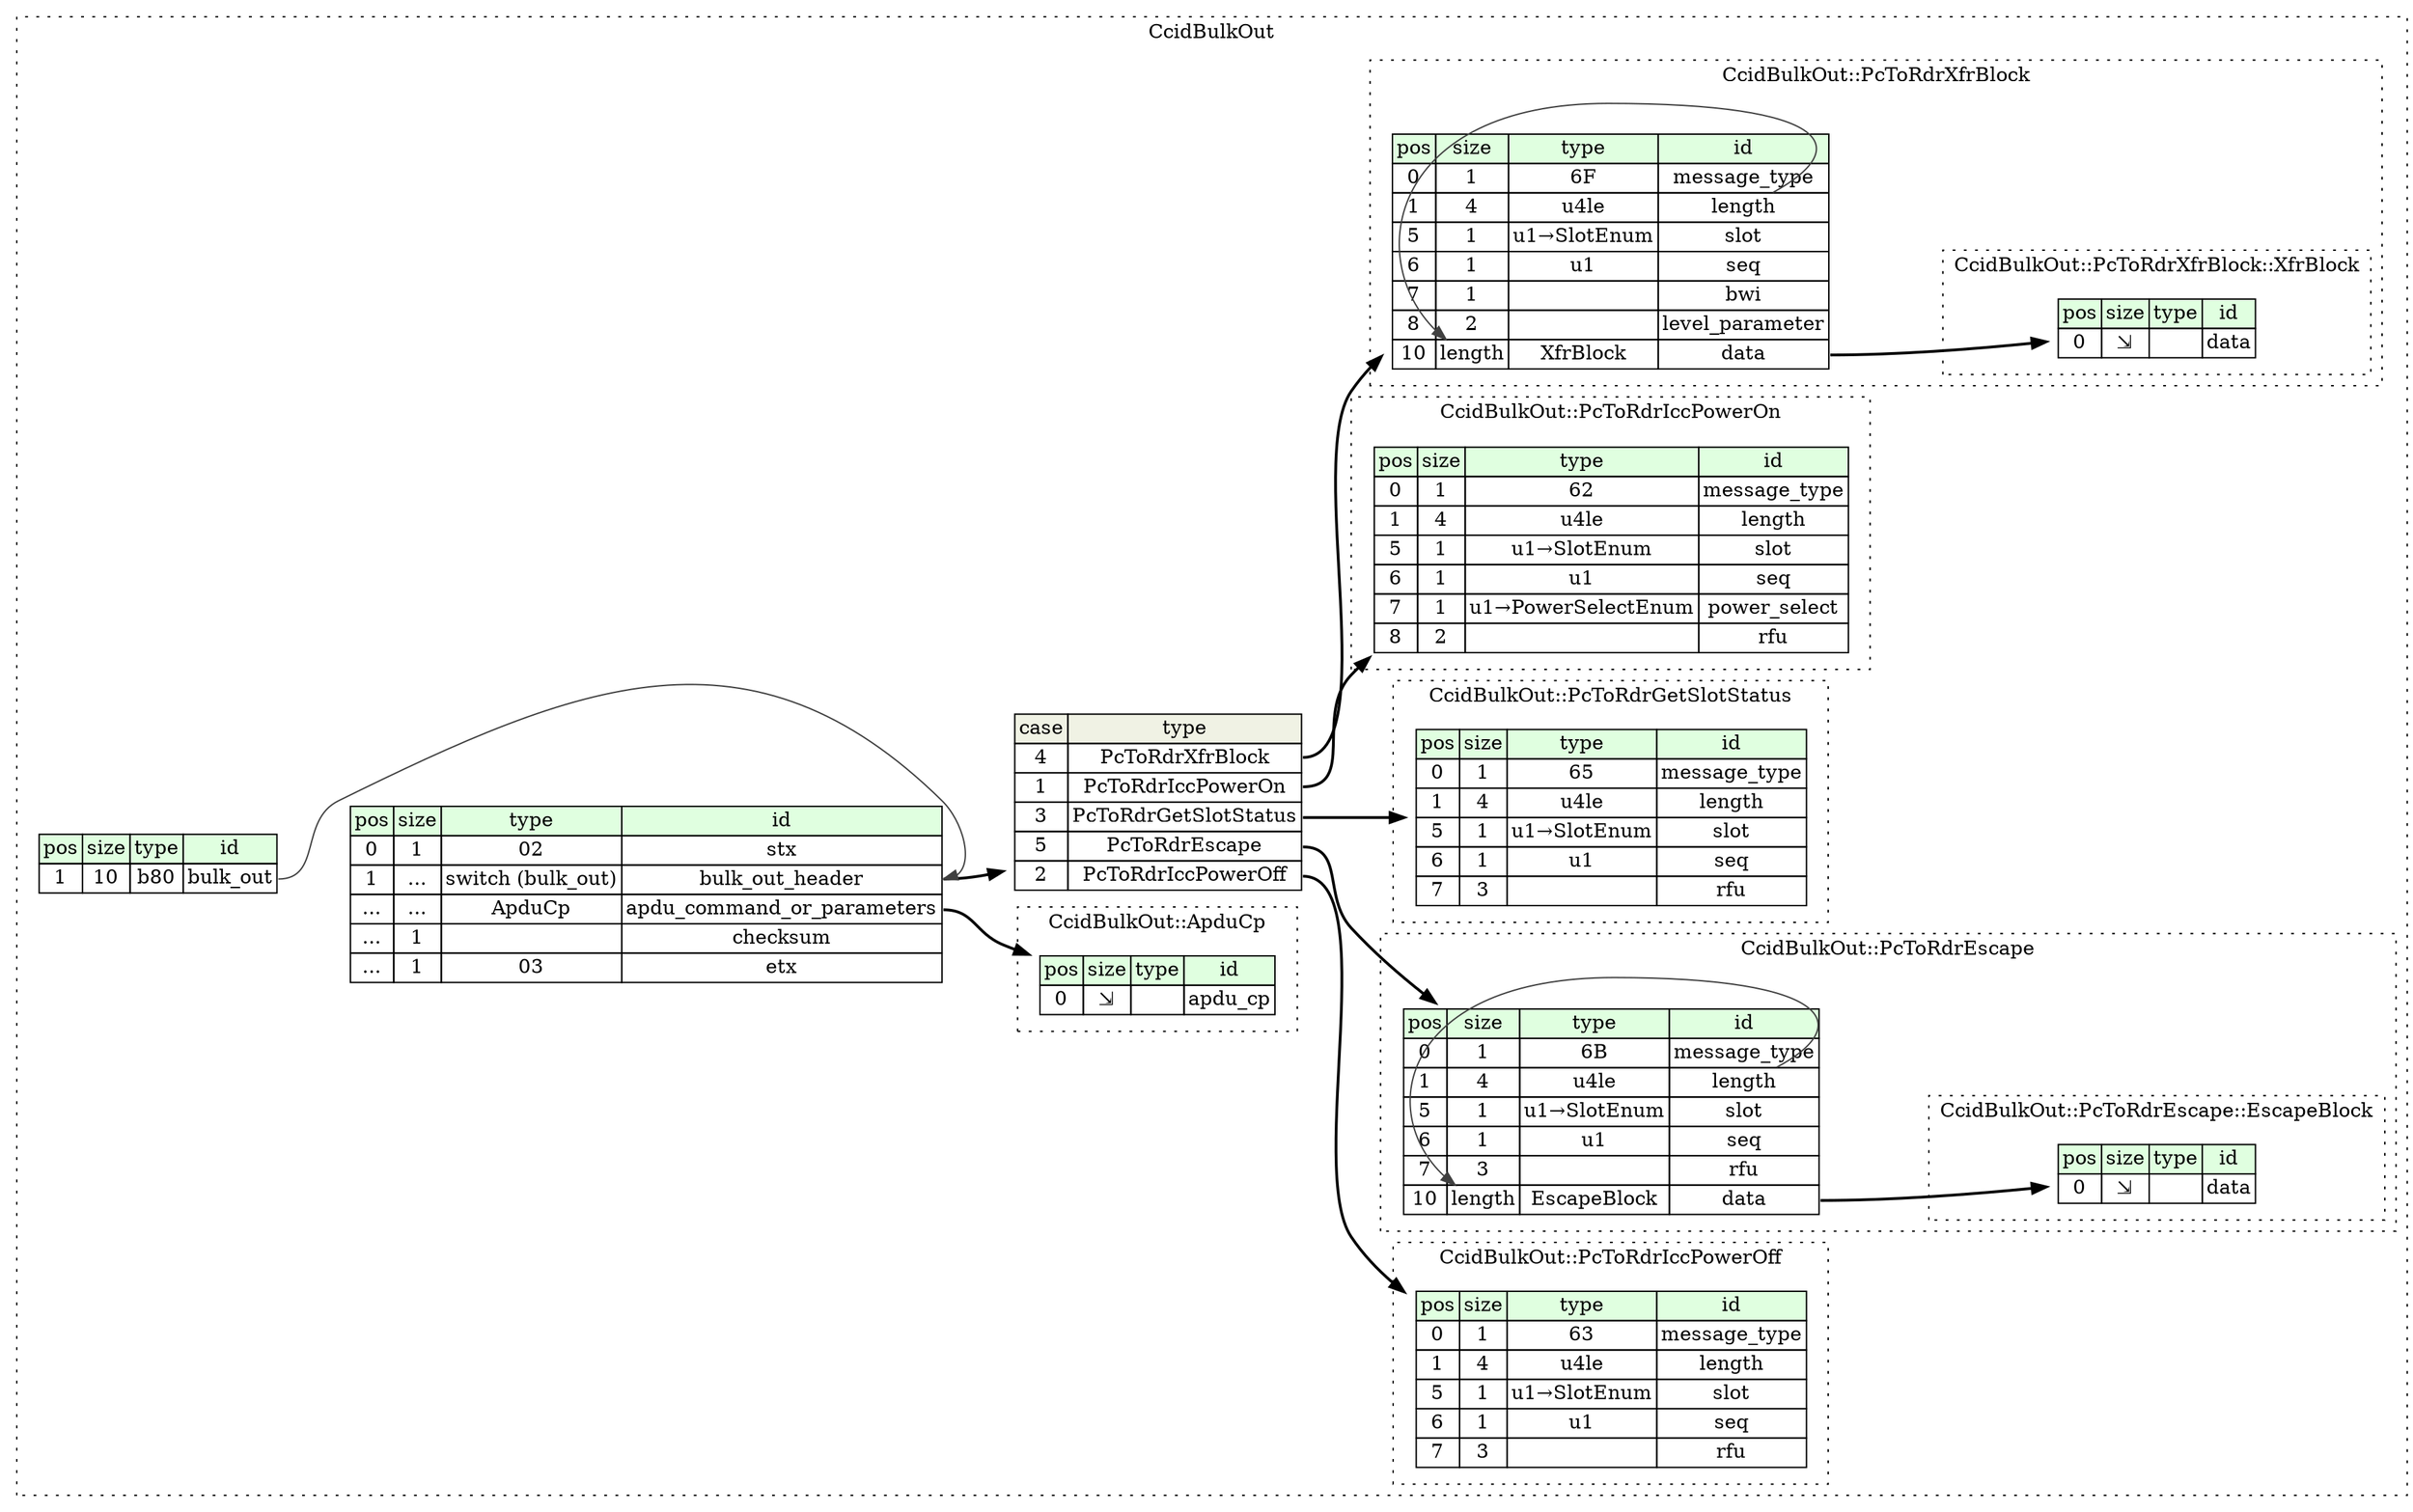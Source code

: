 digraph {
	rankdir=LR;
	node [shape=plaintext];
	subgraph cluster__ccid_bulk_out {
		label="CcidBulkOut";
		graph[style=dotted];

		ccid_bulk_out__seq [label=<<TABLE BORDER="0" CELLBORDER="1" CELLSPACING="0">
			<TR><TD BGCOLOR="#E0FFE0">pos</TD><TD BGCOLOR="#E0FFE0">size</TD><TD BGCOLOR="#E0FFE0">type</TD><TD BGCOLOR="#E0FFE0">id</TD></TR>
			<TR><TD PORT="stx_pos">0</TD><TD PORT="stx_size">1</TD><TD>02</TD><TD PORT="stx_type">stx</TD></TR>
			<TR><TD PORT="bulk_out_header_pos">1</TD><TD PORT="bulk_out_header_size">...</TD><TD>switch (bulk_out)</TD><TD PORT="bulk_out_header_type">bulk_out_header</TD></TR>
			<TR><TD PORT="apdu_command_or_parameters_pos">...</TD><TD PORT="apdu_command_or_parameters_size">...</TD><TD>ApduCp</TD><TD PORT="apdu_command_or_parameters_type">apdu_command_or_parameters</TD></TR>
			<TR><TD PORT="checksum_pos">...</TD><TD PORT="checksum_size">1</TD><TD></TD><TD PORT="checksum_type">checksum</TD></TR>
			<TR><TD PORT="etx_pos">...</TD><TD PORT="etx_size">1</TD><TD>03</TD><TD PORT="etx_type">etx</TD></TR>
		</TABLE>>];
		ccid_bulk_out__inst__bulk_out [label=<<TABLE BORDER="0" CELLBORDER="1" CELLSPACING="0">
			<TR><TD BGCOLOR="#E0FFE0">pos</TD><TD BGCOLOR="#E0FFE0">size</TD><TD BGCOLOR="#E0FFE0">type</TD><TD BGCOLOR="#E0FFE0">id</TD></TR>
			<TR><TD PORT="bulk_out_pos">1</TD><TD PORT="bulk_out_size">10</TD><TD>b80</TD><TD PORT="bulk_out_type">bulk_out</TD></TR>
		</TABLE>>];
ccid_bulk_out__seq_bulk_out_header_switch [label=<<TABLE BORDER="0" CELLBORDER="1" CELLSPACING="0">
	<TR><TD BGCOLOR="#F0F2E4">case</TD><TD BGCOLOR="#F0F2E4">type</TD></TR>
	<TR><TD>4</TD><TD PORT="case0">PcToRdrXfrBlock</TD></TR>
	<TR><TD>1</TD><TD PORT="case1">PcToRdrIccPowerOn</TD></TR>
	<TR><TD>3</TD><TD PORT="case2">PcToRdrGetSlotStatus</TD></TR>
	<TR><TD>5</TD><TD PORT="case3">PcToRdrEscape</TD></TR>
	<TR><TD>2</TD><TD PORT="case4">PcToRdrIccPowerOff</TD></TR>
</TABLE>>];
		subgraph cluster__pc_to_rdr_escape {
			label="CcidBulkOut::PcToRdrEscape";
			graph[style=dotted];

			pc_to_rdr_escape__seq [label=<<TABLE BORDER="0" CELLBORDER="1" CELLSPACING="0">
				<TR><TD BGCOLOR="#E0FFE0">pos</TD><TD BGCOLOR="#E0FFE0">size</TD><TD BGCOLOR="#E0FFE0">type</TD><TD BGCOLOR="#E0FFE0">id</TD></TR>
				<TR><TD PORT="message_type_pos">0</TD><TD PORT="message_type_size">1</TD><TD>6B</TD><TD PORT="message_type_type">message_type</TD></TR>
				<TR><TD PORT="length_pos">1</TD><TD PORT="length_size">4</TD><TD>u4le</TD><TD PORT="length_type">length</TD></TR>
				<TR><TD PORT="slot_pos">5</TD><TD PORT="slot_size">1</TD><TD>u1→SlotEnum</TD><TD PORT="slot_type">slot</TD></TR>
				<TR><TD PORT="seq_pos">6</TD><TD PORT="seq_size">1</TD><TD>u1</TD><TD PORT="seq_type">seq</TD></TR>
				<TR><TD PORT="rfu_pos">7</TD><TD PORT="rfu_size">3</TD><TD></TD><TD PORT="rfu_type">rfu</TD></TR>
				<TR><TD PORT="data_pos">10</TD><TD PORT="data_size">length</TD><TD>EscapeBlock</TD><TD PORT="data_type">data</TD></TR>
			</TABLE>>];
			subgraph cluster__escape_block {
				label="CcidBulkOut::PcToRdrEscape::EscapeBlock";
				graph[style=dotted];

				escape_block__seq [label=<<TABLE BORDER="0" CELLBORDER="1" CELLSPACING="0">
					<TR><TD BGCOLOR="#E0FFE0">pos</TD><TD BGCOLOR="#E0FFE0">size</TD><TD BGCOLOR="#E0FFE0">type</TD><TD BGCOLOR="#E0FFE0">id</TD></TR>
					<TR><TD PORT="data_pos">0</TD><TD PORT="data_size">⇲</TD><TD></TD><TD PORT="data_type">data</TD></TR>
				</TABLE>>];
			}
		}
		subgraph cluster__pc_to_rdr_icc_power_off {
			label="CcidBulkOut::PcToRdrIccPowerOff";
			graph[style=dotted];

			pc_to_rdr_icc_power_off__seq [label=<<TABLE BORDER="0" CELLBORDER="1" CELLSPACING="0">
				<TR><TD BGCOLOR="#E0FFE0">pos</TD><TD BGCOLOR="#E0FFE0">size</TD><TD BGCOLOR="#E0FFE0">type</TD><TD BGCOLOR="#E0FFE0">id</TD></TR>
				<TR><TD PORT="message_type_pos">0</TD><TD PORT="message_type_size">1</TD><TD>63</TD><TD PORT="message_type_type">message_type</TD></TR>
				<TR><TD PORT="length_pos">1</TD><TD PORT="length_size">4</TD><TD>u4le</TD><TD PORT="length_type">length</TD></TR>
				<TR><TD PORT="slot_pos">5</TD><TD PORT="slot_size">1</TD><TD>u1→SlotEnum</TD><TD PORT="slot_type">slot</TD></TR>
				<TR><TD PORT="seq_pos">6</TD><TD PORT="seq_size">1</TD><TD>u1</TD><TD PORT="seq_type">seq</TD></TR>
				<TR><TD PORT="rfu_pos">7</TD><TD PORT="rfu_size">3</TD><TD></TD><TD PORT="rfu_type">rfu</TD></TR>
			</TABLE>>];
		}
		subgraph cluster__pc_to_rdr_icc_power_on {
			label="CcidBulkOut::PcToRdrIccPowerOn";
			graph[style=dotted];

			pc_to_rdr_icc_power_on__seq [label=<<TABLE BORDER="0" CELLBORDER="1" CELLSPACING="0">
				<TR><TD BGCOLOR="#E0FFE0">pos</TD><TD BGCOLOR="#E0FFE0">size</TD><TD BGCOLOR="#E0FFE0">type</TD><TD BGCOLOR="#E0FFE0">id</TD></TR>
				<TR><TD PORT="message_type_pos">0</TD><TD PORT="message_type_size">1</TD><TD>62</TD><TD PORT="message_type_type">message_type</TD></TR>
				<TR><TD PORT="length_pos">1</TD><TD PORT="length_size">4</TD><TD>u4le</TD><TD PORT="length_type">length</TD></TR>
				<TR><TD PORT="slot_pos">5</TD><TD PORT="slot_size">1</TD><TD>u1→SlotEnum</TD><TD PORT="slot_type">slot</TD></TR>
				<TR><TD PORT="seq_pos">6</TD><TD PORT="seq_size">1</TD><TD>u1</TD><TD PORT="seq_type">seq</TD></TR>
				<TR><TD PORT="power_select_pos">7</TD><TD PORT="power_select_size">1</TD><TD>u1→PowerSelectEnum</TD><TD PORT="power_select_type">power_select</TD></TR>
				<TR><TD PORT="rfu_pos">8</TD><TD PORT="rfu_size">2</TD><TD></TD><TD PORT="rfu_type">rfu</TD></TR>
			</TABLE>>];
		}
		subgraph cluster__pc_to_rdr_xfr_block {
			label="CcidBulkOut::PcToRdrXfrBlock";
			graph[style=dotted];

			pc_to_rdr_xfr_block__seq [label=<<TABLE BORDER="0" CELLBORDER="1" CELLSPACING="0">
				<TR><TD BGCOLOR="#E0FFE0">pos</TD><TD BGCOLOR="#E0FFE0">size</TD><TD BGCOLOR="#E0FFE0">type</TD><TD BGCOLOR="#E0FFE0">id</TD></TR>
				<TR><TD PORT="message_type_pos">0</TD><TD PORT="message_type_size">1</TD><TD>6F</TD><TD PORT="message_type_type">message_type</TD></TR>
				<TR><TD PORT="length_pos">1</TD><TD PORT="length_size">4</TD><TD>u4le</TD><TD PORT="length_type">length</TD></TR>
				<TR><TD PORT="slot_pos">5</TD><TD PORT="slot_size">1</TD><TD>u1→SlotEnum</TD><TD PORT="slot_type">slot</TD></TR>
				<TR><TD PORT="seq_pos">6</TD><TD PORT="seq_size">1</TD><TD>u1</TD><TD PORT="seq_type">seq</TD></TR>
				<TR><TD PORT="bwi_pos">7</TD><TD PORT="bwi_size">1</TD><TD></TD><TD PORT="bwi_type">bwi</TD></TR>
				<TR><TD PORT="level_parameter_pos">8</TD><TD PORT="level_parameter_size">2</TD><TD></TD><TD PORT="level_parameter_type">level_parameter</TD></TR>
				<TR><TD PORT="data_pos">10</TD><TD PORT="data_size">length</TD><TD>XfrBlock</TD><TD PORT="data_type">data</TD></TR>
			</TABLE>>];
			subgraph cluster__xfr_block {
				label="CcidBulkOut::PcToRdrXfrBlock::XfrBlock";
				graph[style=dotted];

				xfr_block__seq [label=<<TABLE BORDER="0" CELLBORDER="1" CELLSPACING="0">
					<TR><TD BGCOLOR="#E0FFE0">pos</TD><TD BGCOLOR="#E0FFE0">size</TD><TD BGCOLOR="#E0FFE0">type</TD><TD BGCOLOR="#E0FFE0">id</TD></TR>
					<TR><TD PORT="data_pos">0</TD><TD PORT="data_size">⇲</TD><TD></TD><TD PORT="data_type">data</TD></TR>
				</TABLE>>];
			}
		}
		subgraph cluster__apdu_cp {
			label="CcidBulkOut::ApduCp";
			graph[style=dotted];

			apdu_cp__seq [label=<<TABLE BORDER="0" CELLBORDER="1" CELLSPACING="0">
				<TR><TD BGCOLOR="#E0FFE0">pos</TD><TD BGCOLOR="#E0FFE0">size</TD><TD BGCOLOR="#E0FFE0">type</TD><TD BGCOLOR="#E0FFE0">id</TD></TR>
				<TR><TD PORT="apdu_cp_pos">0</TD><TD PORT="apdu_cp_size">⇲</TD><TD></TD><TD PORT="apdu_cp_type">apdu_cp</TD></TR>
			</TABLE>>];
		}
		subgraph cluster__pc_to_rdr_get_slot_status {
			label="CcidBulkOut::PcToRdrGetSlotStatus";
			graph[style=dotted];

			pc_to_rdr_get_slot_status__seq [label=<<TABLE BORDER="0" CELLBORDER="1" CELLSPACING="0">
				<TR><TD BGCOLOR="#E0FFE0">pos</TD><TD BGCOLOR="#E0FFE0">size</TD><TD BGCOLOR="#E0FFE0">type</TD><TD BGCOLOR="#E0FFE0">id</TD></TR>
				<TR><TD PORT="message_type_pos">0</TD><TD PORT="message_type_size">1</TD><TD>65</TD><TD PORT="message_type_type">message_type</TD></TR>
				<TR><TD PORT="length_pos">1</TD><TD PORT="length_size">4</TD><TD>u4le</TD><TD PORT="length_type">length</TD></TR>
				<TR><TD PORT="slot_pos">5</TD><TD PORT="slot_size">1</TD><TD>u1→SlotEnum</TD><TD PORT="slot_type">slot</TD></TR>
				<TR><TD PORT="seq_pos">6</TD><TD PORT="seq_size">1</TD><TD>u1</TD><TD PORT="seq_type">seq</TD></TR>
				<TR><TD PORT="rfu_pos">7</TD><TD PORT="rfu_size">3</TD><TD></TD><TD PORT="rfu_type">rfu</TD></TR>
			</TABLE>>];
		}
	}
	ccid_bulk_out__seq:bulk_out_header_type -> ccid_bulk_out__seq_bulk_out_header_switch [style=bold];
	ccid_bulk_out__seq_bulk_out_header_switch:case0 -> pc_to_rdr_xfr_block__seq [style=bold];
	ccid_bulk_out__seq_bulk_out_header_switch:case1 -> pc_to_rdr_icc_power_on__seq [style=bold];
	ccid_bulk_out__seq_bulk_out_header_switch:case2 -> pc_to_rdr_get_slot_status__seq [style=bold];
	ccid_bulk_out__seq_bulk_out_header_switch:case3 -> pc_to_rdr_escape__seq [style=bold];
	ccid_bulk_out__seq_bulk_out_header_switch:case4 -> pc_to_rdr_icc_power_off__seq [style=bold];
	ccid_bulk_out__inst__bulk_out:bulk_out_type -> ccid_bulk_out__seq:bulk_out_header_type [color="#404040"];
	ccid_bulk_out__seq:apdu_command_or_parameters_type -> apdu_cp__seq [style=bold];
	pc_to_rdr_escape__seq:length_type -> pc_to_rdr_escape__seq:data_size [color="#404040"];
	pc_to_rdr_escape__seq:data_type -> escape_block__seq [style=bold];
	pc_to_rdr_xfr_block__seq:length_type -> pc_to_rdr_xfr_block__seq:data_size [color="#404040"];
	pc_to_rdr_xfr_block__seq:data_type -> xfr_block__seq [style=bold];
}

